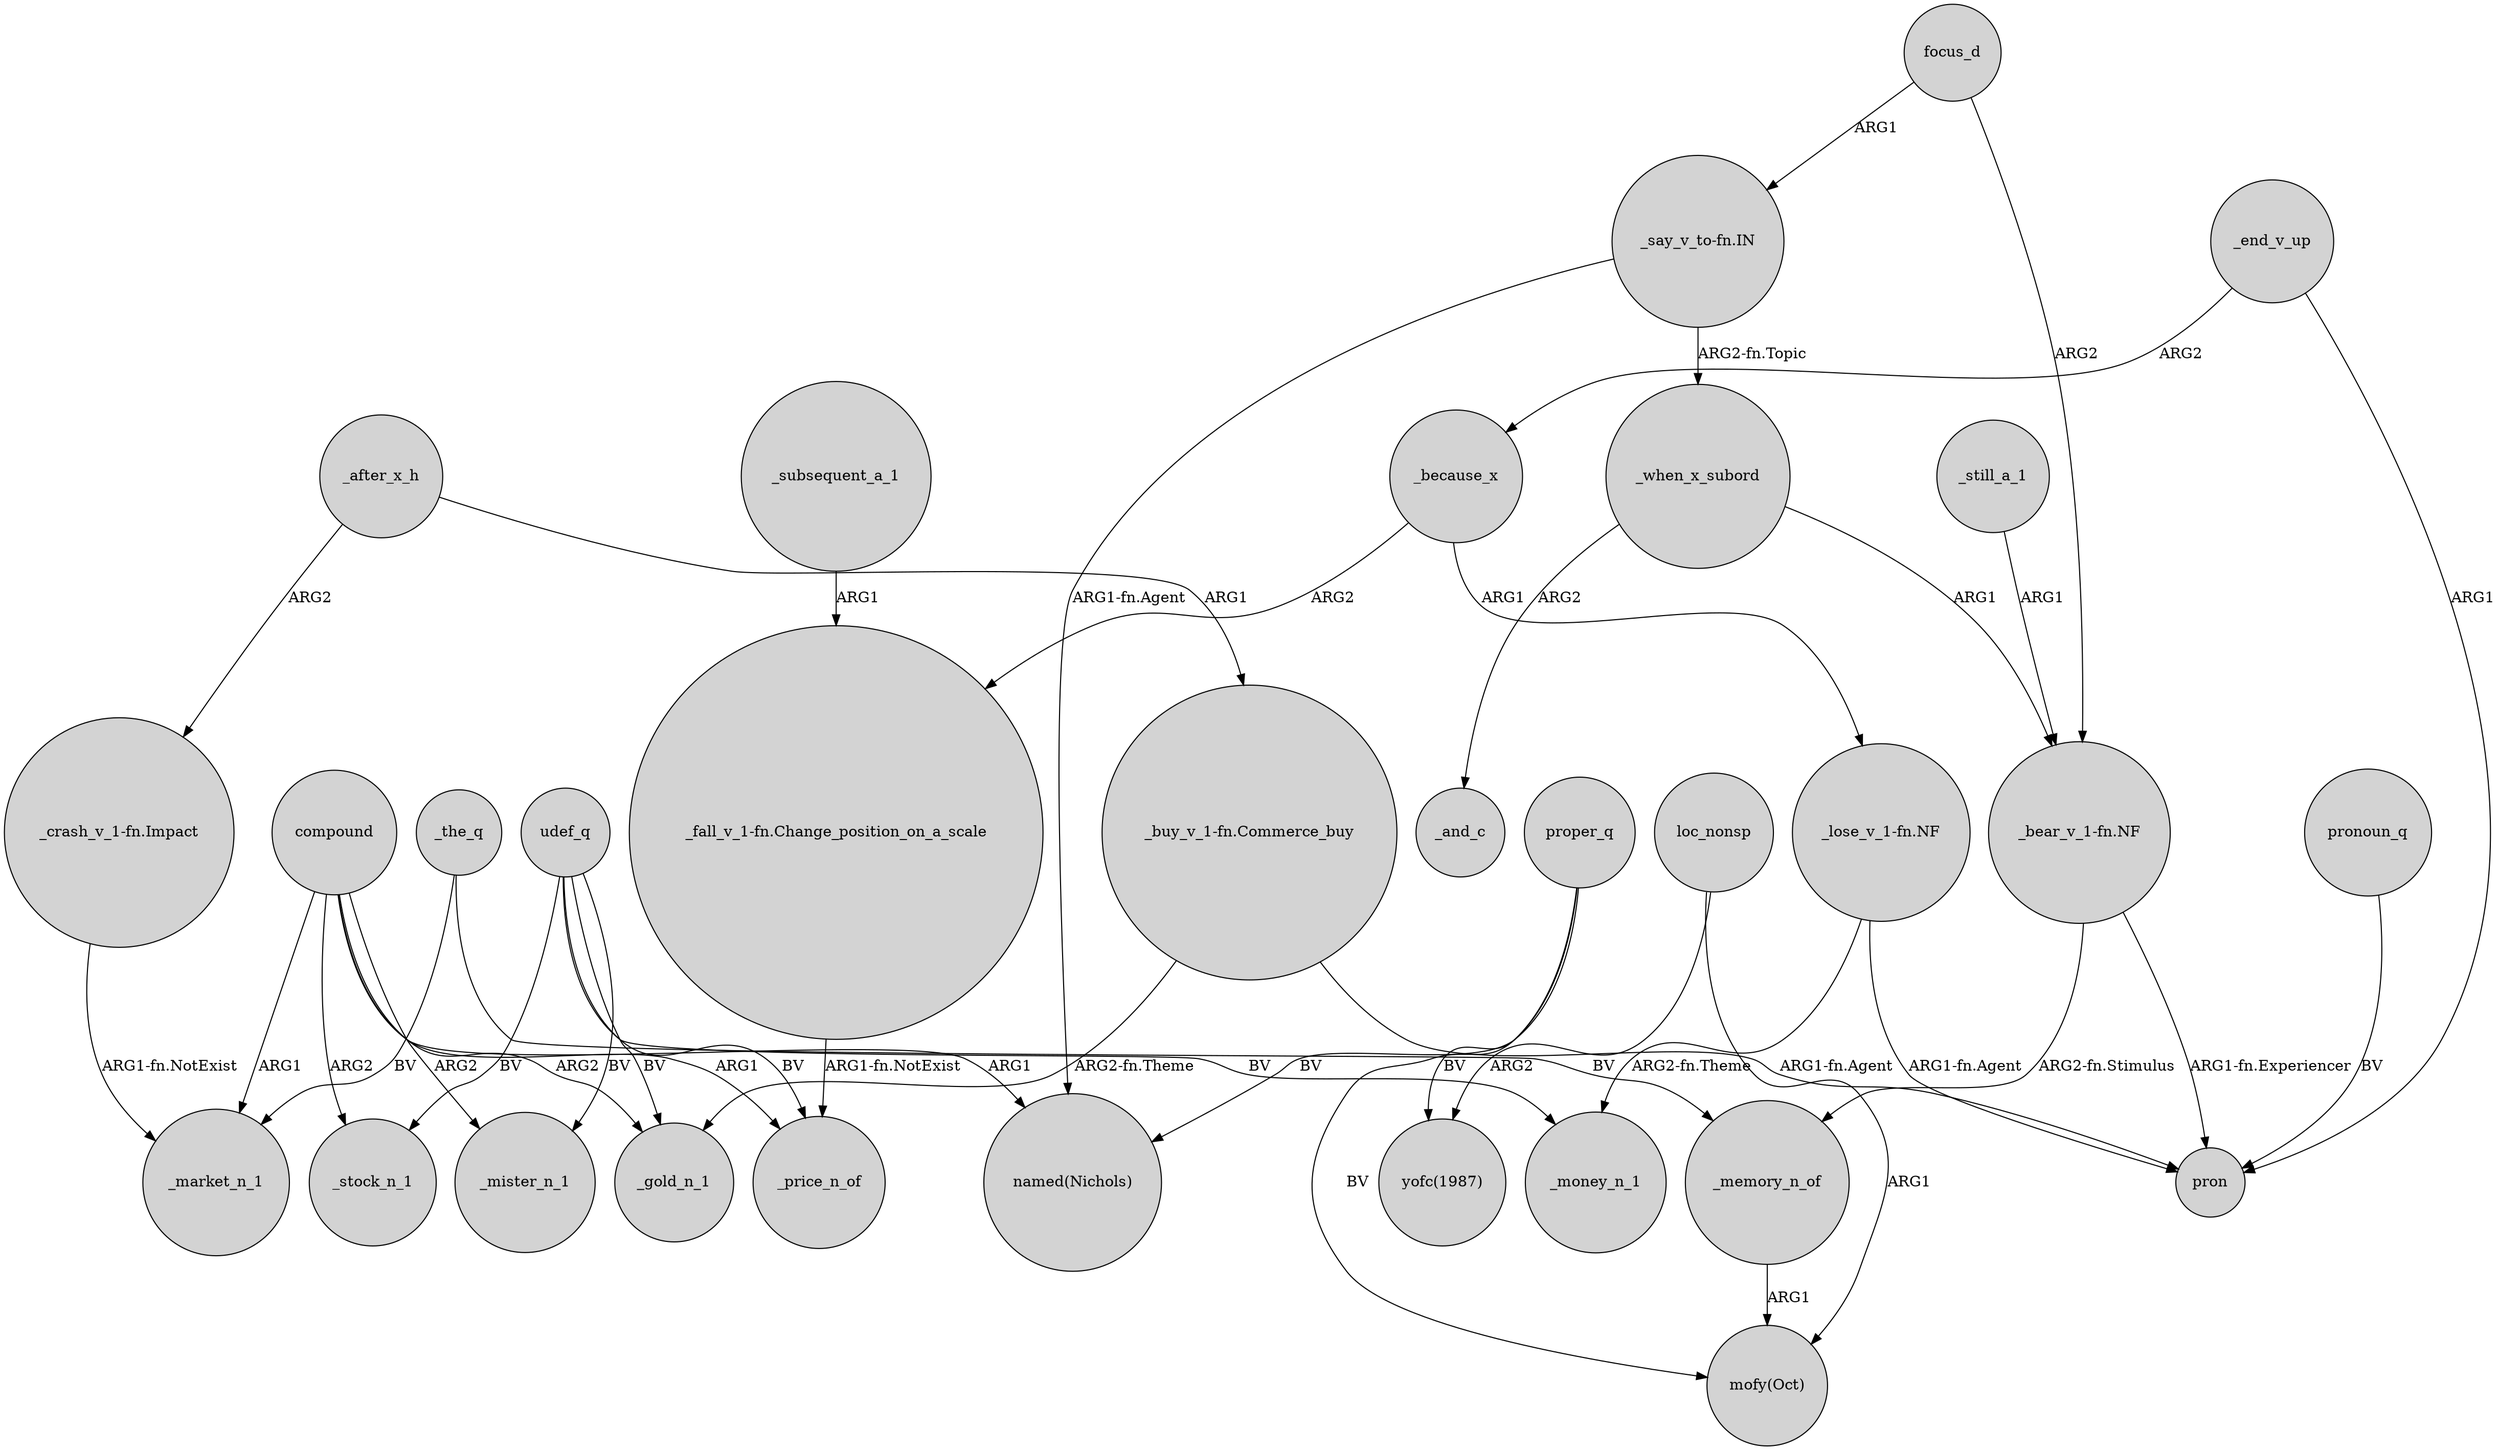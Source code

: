 digraph {
	node [shape=circle style=filled]
	_still_a_1 -> "_bear_v_1-fn.NF" [label=ARG1]
	udef_q -> _money_n_1 [label=BV]
	compound -> "named(Nichols)" [label=ARG1]
	udef_q -> _price_n_of [label=BV]
	loc_nonsp -> "mofy(Oct)" [label=ARG1]
	_after_x_h -> "_buy_v_1-fn.Commerce_buy" [label=ARG1]
	"_fall_v_1-fn.Change_position_on_a_scale" -> _price_n_of [label="ARG1-fn.NotExist"]
	"_buy_v_1-fn.Commerce_buy" -> pron [label="ARG1-fn.Agent"]
	"_crash_v_1-fn.Impact" -> _market_n_1 [label="ARG1-fn.NotExist"]
	"_lose_v_1-fn.NF" -> pron [label="ARG1-fn.Agent"]
	compound -> _mister_n_1 [label=ARG2]
	"_bear_v_1-fn.NF" -> pron [label="ARG1-fn.Experiencer"]
	_when_x_subord -> "_bear_v_1-fn.NF" [label=ARG1]
	udef_q -> _mister_n_1 [label=BV]
	proper_q -> "mofy(Oct)" [label=BV]
	_because_x -> "_lose_v_1-fn.NF" [label=ARG1]
	"_lose_v_1-fn.NF" -> _money_n_1 [label="ARG2-fn.Theme"]
	compound -> _gold_n_1 [label=ARG2]
	compound -> _stock_n_1 [label=ARG2]
	"_buy_v_1-fn.Commerce_buy" -> _gold_n_1 [label="ARG2-fn.Theme"]
	pronoun_q -> pron [label=BV]
	_the_q -> _memory_n_of [label=BV]
	proper_q -> "named(Nichols)" [label=BV]
	udef_q -> _stock_n_1 [label=BV]
	"_say_v_to-fn.IN" -> _when_x_subord [label="ARG2-fn.Topic"]
	_when_x_subord -> _and_c [label=ARG2]
	udef_q -> _gold_n_1 [label=BV]
	_because_x -> "_fall_v_1-fn.Change_position_on_a_scale" [label=ARG2]
	_end_v_up -> _because_x [label=ARG2]
	_end_v_up -> pron [label=ARG1]
	_subsequent_a_1 -> "_fall_v_1-fn.Change_position_on_a_scale" [label=ARG1]
	_after_x_h -> "_crash_v_1-fn.Impact" [label=ARG2]
	proper_q -> "yofc(1987)" [label=BV]
	focus_d -> "_bear_v_1-fn.NF" [label=ARG2]
	compound -> _market_n_1 [label=ARG1]
	"_say_v_to-fn.IN" -> "named(Nichols)" [label="ARG1-fn.Agent"]
	"_bear_v_1-fn.NF" -> _memory_n_of [label="ARG2-fn.Stimulus"]
	compound -> _price_n_of [label=ARG1]
	_memory_n_of -> "mofy(Oct)" [label=ARG1]
	_the_q -> _market_n_1 [label=BV]
	loc_nonsp -> "yofc(1987)" [label=ARG2]
	focus_d -> "_say_v_to-fn.IN" [label=ARG1]
}
